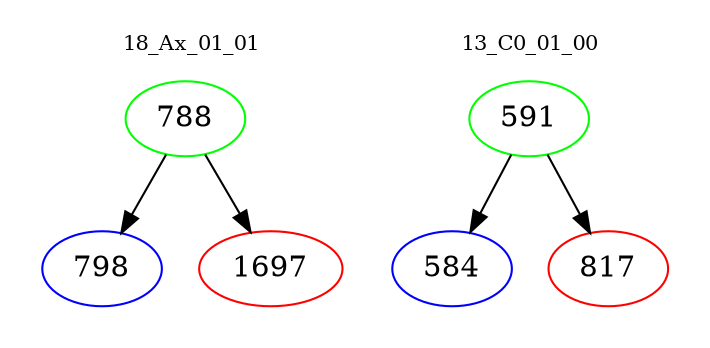 digraph{
subgraph cluster_0 {
color = white
label = "18_Ax_01_01";
fontsize=10;
T0_788 [label="788", color="green"]
T0_788 -> T0_798 [color="black"]
T0_798 [label="798", color="blue"]
T0_788 -> T0_1697 [color="black"]
T0_1697 [label="1697", color="red"]
}
subgraph cluster_1 {
color = white
label = "13_C0_01_00";
fontsize=10;
T1_591 [label="591", color="green"]
T1_591 -> T1_584 [color="black"]
T1_584 [label="584", color="blue"]
T1_591 -> T1_817 [color="black"]
T1_817 [label="817", color="red"]
}
}
